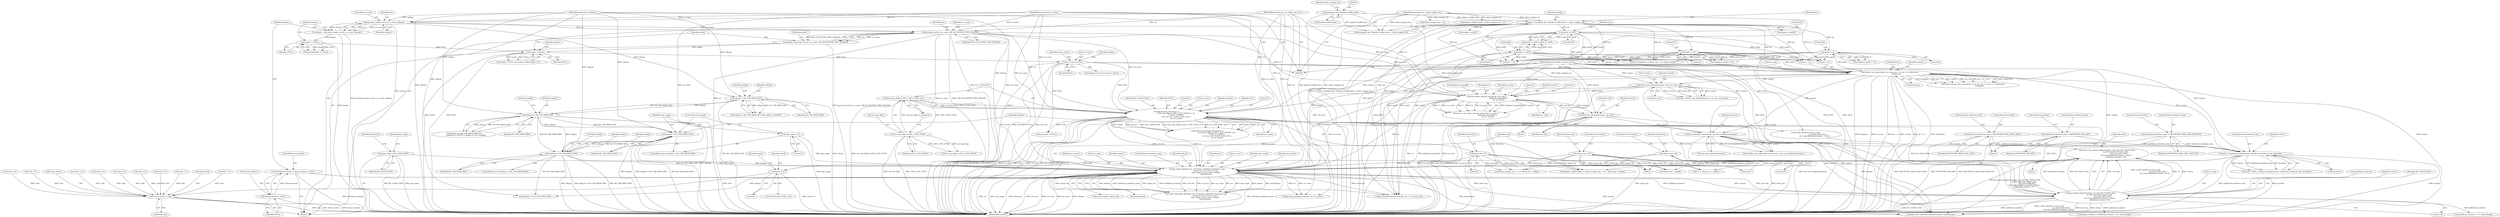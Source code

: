 digraph "0_krb5_e6ae703ae597d798e310368d52b8f38ee11c6a73_0@API" {
"1000660" [label="(Call,code = kg_encrypt_inplace(context, ctx->seq, KG_USAGE_SEAL,\n                                  (g_OID_equal(ctx->mech_used,\n                                               gss_mech_krb5_old) ?\n                                   ctx->seq->keyblock.contents : NULL),\n                                  md5cksum.contents, 16))"];
"1000662" [label="(Call,kg_encrypt_inplace(context, ctx->seq, KG_USAGE_SEAL,\n                                  (g_OID_equal(ctx->mech_used,\n                                               gss_mech_krb5_old) ?\n                                   ctx->seq->keyblock.contents : NULL),\n                                  md5cksum.contents, 16))"];
"1000628" [label="(Call,kg_make_checksum_iov_v1(context, md5cksum.checksum_type,\n                                   cksum_len, ctx->seq, ctx->enc,\n                                   sign_usage, iov, iov_count, toktype,\n                                   &md5cksum))"];
"1000605" [label="(Call,krb5_c_checksum_length(context, md5cksum.checksum_type, &sumlen))"];
"1000403" [label="(Call,kg_get_seq_num(context, ctx->seq, ptr + 14, ptr + 6, &direction,\n                          &seqnum))"];
"1000110" [label="(MethodParameterIn,krb5_context context)"];
"1000200" [label="(Call,ctx->seq == NULL)"];
"1000180" [label="(Call,trailer != NULL)"];
"1000172" [label="(Call,trailer = kg_locate_iov(iov, iov_count, GSS_IOV_BUFFER_TYPE_TRAILER))"];
"1000174" [label="(Call,kg_locate_iov(iov, iov_count, GSS_IOV_BUFFER_TYPE_TRAILER))"];
"1000164" [label="(Call,kg_locate_header_iov(iov, iov_count, toktype))"];
"1000113" [label="(MethodParameterIn,gss_iov_buffer_desc *iov)"];
"1000114" [label="(MethodParameterIn,int iov_count)"];
"1000118" [label="(MethodParameterIn,int toktype)"];
"1000169" [label="(Call,header != NULL)"];
"1000162" [label="(Call,header = kg_locate_header_iov(iov, iov_count, toktype))"];
"1000247" [label="(Call,ptr[1] << 8)"];
"1000229" [label="(Call,ptr = (unsigned char *)header->buffer.value + token_wrapper_len)"];
"1000232" [label="(Call,(unsigned char *)header->buffer.value)"];
"1000115" [label="(MethodParameterIn,size_t token_wrapper_len)"];
"1000259" [label="(Call,ptr[3] << 8)"];
"1000266" [label="(Call,ptr[4] != 0xFF)"];
"1000271" [label="(Call,ptr[5] != 0xFF)"];
"1000546" [label="(Call,kg_confounder_size(context, ctx->enc->keyblock.enctype))"];
"1000509" [label="(Call,krb5_free_keyblock(context, enc_key))"];
"1000498" [label="(Call,kg_arcfour_docrypt_iov(context, enc_key, 0,\n                                              &bigend_seqnum[0], 4,\n                                              iov, iov_count))"];
"1000454" [label="(Call,krb5_k_key_keyblock(context, ctx->enc, &enc_key))"];
"1000516" [label="(Call,kg_decrypt_iov(context, 0,\n                                      ((ctx->gss_flags & GSS_C_DCE_STYLE) != 0),\n                                      0 /*EC*/, 0 /*RRC*/,\n                                      ctx->enc, KG_USAGE_SEAL, NULL,\n                                      iov, iov_count))"];
"1000519" [label="(Call,(ctx->gss_flags & GSS_C_DCE_STYLE) != 0)"];
"1000520" [label="(Call,ctx->gss_flags & GSS_C_DCE_STYLE)"];
"1000588" [label="(Call,md5cksum.checksum_type = CKSUMTYPE_HMAC_MD5_ARCFOUR)"];
"1000595" [label="(Call,md5cksum.checksum_type = CKSUMTYPE_HMAC_SHA1_DES3)"];
"1000581" [label="(Call,md5cksum.checksum_type = CKSUMTYPE_RSA_MD5)"];
"1000390" [label="(Call,cksum_len = 20)"];
"1000385" [label="(Call,cksum_len = 16)"];
"1000373" [label="(Call,cksum_len = 8)"];
"1000141" [label="(Call,sign_usage = KG_USAGE_SIGN)"];
"1000380" [label="(Call,sign_usage = 15)"];
"1000430" [label="(Call,toktype == KG_TOK_WRAP_MSG)"];
"1000300" [label="(Call,toktype == KG_TOK_WRAP_MSG)"];
"1000285" [label="(Call,toktype != KG_TOK_WRAP_MSG)"];
"1000377" [label="(Call,toktype != KG_TOK_WRAP_MSG)"];
"1000153" [label="(Call,md5cksum.contents = cksum.contents = NULL)"];
"1000157" [label="(Call,cksum.contents = NULL)"];
"1000687" [label="(Call,code != 0)"];
"1000848" [label="(Call,*minor_status = code)"];
"1000204" [label="(Identifier,NULL)"];
"1000393" [label="(ControlStructure,break;)"];
"1000161" [label="(Identifier,NULL)"];
"1000528" [label="(Call,ctx->enc)"];
"1000546" [label="(Call,kg_confounder_size(context, ctx->enc->keyblock.enctype))"];
"1000170" [label="(Identifier,header)"];
"1000257" [label="(Call,sealalg |= ptr[3] << 8)"];
"1000581" [label="(Call,md5cksum.checksum_type = CKSUMTYPE_RSA_MD5)"];
"1000284" [label="(Call,toktype != KG_TOK_WRAP_MSG && sealalg != 0xFFFF)"];
"1000641" [label="(Identifier,iov)"];
"1000153" [label="(Call,md5cksum.contents = cksum.contents = NULL)"];
"1000180" [label="(Call,trailer != NULL)"];
"1000436" [label="(Identifier,sealalg)"];
"1000517" [label="(Identifier,context)"];
"1000533" [label="(Identifier,iov)"];
"1000592" [label="(Identifier,CKSUMTYPE_HMAC_MD5_ARCFOUR)"];
"1000514" [label="(Call,code = kg_decrypt_iov(context, 0,\n                                      ((ctx->gss_flags & GSS_C_DCE_STYLE) != 0),\n                                      0 /*EC*/, 0 /*RRC*/,\n                                      ctx->enc, KG_USAGE_SEAL, NULL,\n                                      iov, iov_count))"];
"1000519" [label="(Call,(ctx->gss_flags & GSS_C_DCE_STYLE) != 0)"];
"1000176" [label="(Identifier,iov_count)"];
"1000510" [label="(Identifier,context)"];
"1000600" [label="(ControlStructure,break;)"];
"1000146" [label="(Identifier,md5cksum)"];
"1000419" [label="(Call,code != 0)"];
"1000265" [label="(Call,ptr[4] != 0xFF || ptr[5] != 0xFF)"];
"1000637" [label="(Call,ctx->enc)"];
"1000851" [label="(Identifier,code)"];
"1000248" [label="(Call,ptr[1])"];
"1000154" [label="(Call,md5cksum.contents)"];
"1000373" [label="(Call,cksum_len = 8)"];
"1000697" [label="(Identifier,cksum)"];
"1000536" [label="(Call,code != 0)"];
"1000181" [label="(Identifier,trailer)"];
"1000387" [label="(Literal,16)"];
"1000844" [label="(Call,krb5_free_checksum_contents(context, &md5cksum))"];
"1000507" [label="(Identifier,iov)"];
"1000610" [label="(Call,&sumlen)"];
"1000119" [label="(Block,)"];
"1000740" [label="(Call,code = 0)"];
"1000640" [label="(Identifier,sign_usage)"];
"1000263" [label="(Literal,8)"];
"1000375" [label="(Literal,8)"];
"1000299" [label="(Call,toktype == KG_TOK_WRAP_MSG &&\n        !(sealalg == 0xFFFF || sealalg == ctx->sealalg))"];
"1000511" [label="(Identifier,enc_key)"];
"1000445" [label="(Block,)"];
"1000613" [label="(Call,code != 0)"];
"1000527" [label="(Literal,0)"];
"1000378" [label="(Identifier,toktype)"];
"1000385" [label="(Call,cksum_len = 16)"];
"1000266" [label="(Call,ptr[4] != 0xFF)"];
"1000603" [label="(Call,code = krb5_c_checksum_length(context, md5cksum.checksum_type, &sumlen))"];
"1000369" [label="(Block,)"];
"1000380" [label="(Call,sign_usage = 15)"];
"1000285" [label="(Call,toktype != KG_TOK_WRAP_MSG)"];
"1000524" [label="(Identifier,GSS_C_DCE_STYLE)"];
"1000429" [label="(ControlStructure,if (toktype == KG_TOK_WRAP_MSG))"];
"1000633" [label="(Identifier,cksum_len)"];
"1000521" [label="(Call,ctx->gss_flags)"];
"1000213" [label="(Call,header->buffer.length < token_wrapper_len + 22)"];
"1000388" [label="(ControlStructure,break;)"];
"1000642" [label="(Identifier,iov_count)"];
"1000381" [label="(Identifier,sign_usage)"];
"1000853" [label="(Identifier,retval)"];
"1000165" [label="(Identifier,iov)"];
"1000239" [label="(Identifier,token_wrapper_len)"];
"1000500" [label="(Identifier,enc_key)"];
"1000749" [label="(Call,code != 0)"];
"1000686" [label="(ControlStructure,if (code != 0))"];
"1000498" [label="(Call,kg_arcfour_docrypt_iov(context, enc_key, 0,\n                                              &bigend_seqnum[0], 4,\n                                              iov, iov_count))"];
"1000141" [label="(Call,sign_usage = KG_USAGE_SIGN)"];
"1000270" [label="(Literal,0xFF)"];
"1000537" [label="(Identifier,code)"];
"1000251" [label="(Literal,8)"];
"1000414" [label="(Call,&direction)"];
"1000216" [label="(Identifier,header)"];
"1000219" [label="(Call,token_wrapper_len + 22)"];
"1000431" [label="(Identifier,toktype)"];
"1000562" [label="(Call,token_wrapper_len + 14 + cksum_len + conflen)"];
"1000626" [label="(Call,code = kg_make_checksum_iov_v1(context, md5cksum.checksum_type,\n                                   cksum_len, ctx->seq, ctx->enc,\n                                   sign_usage, iov, iov_count, toktype,\n                                   &md5cksum))"];
"1000430" [label="(Call,toktype == KG_TOK_WRAP_MSG)"];
"1000376" [label="(ControlStructure,if (toktype != KG_TOK_WRAP_MSG))"];
"1000177" [label="(Identifier,GSS_IOV_BUFFER_TYPE_TRAILER)"];
"1000289" [label="(Identifier,sealalg)"];
"1000306" [label="(Identifier,sealalg)"];
"1000267" [label="(Call,ptr[4])"];
"1000456" [label="(Call,ctx->enc)"];
"1000762" [label="(Call,toktype == KG_TOK_WRAP_MSG)"];
"1000404" [label="(Identifier,context)"];
"1000647" [label="(Call,code != 0)"];
"1000606" [label="(Identifier,context)"];
"1000382" [label="(Literal,15)"];
"1000544" [label="(Call,conflen = kg_confounder_size(context, ctx->enc->keyblock.enctype))"];
"1000167" [label="(Identifier,toktype)"];
"1000688" [label="(Identifier,code)"];
"1000593" [label="(ControlStructure,break;)"];
"1000199" [label="(ControlStructure,if (ctx->seq == NULL))"];
"1000830" [label="(Call,code = 0)"];
"1000459" [label="(Call,&enc_key)"];
"1000667" [label="(Identifier,KG_USAGE_SEAL)"];
"1000548" [label="(Call,ctx->enc->keyblock.enctype)"];
"1000408" [label="(Call,ptr + 14)"];
"1000501" [label="(Literal,0)"];
"1000403" [label="(Call,kg_get_seq_num(context, ctx->seq, ptr + 14, ptr + 6, &direction,\n                          &seqnum))"];
"1000531" [label="(Identifier,KG_USAGE_SEAL)"];
"1000700" [label="(Call,cksum.contents = md5cksum.contents + 16 - cksum.length)"];
"1000416" [label="(Call,&seqnum)"];
"1000582" [label="(Call,md5cksum.checksum_type)"];
"1000662" [label="(Call,kg_encrypt_inplace(context, ctx->seq, KG_USAGE_SEAL,\n                                  (g_OID_equal(ctx->mech_used,\n                                               gss_mech_krb5_old) ?\n                                   ctx->seq->keyblock.contents : NULL),\n                                  md5cksum.contents, 16))"];
"1000499" [label="(Identifier,context)"];
"1000520" [label="(Call,ctx->gss_flags & GSS_C_DCE_STYLE)"];
"1000208" [label="(Identifier,minor_status)"];
"1000171" [label="(Identifier,NULL)"];
"1000230" [label="(Identifier,ptr)"];
"1000605" [label="(Call,krb5_c_checksum_length(context, md5cksum.checksum_type, &sumlen))"];
"1000585" [label="(Identifier,CKSUMTYPE_RSA_MD5)"];
"1000247" [label="(Call,ptr[1] << 8)"];
"1000175" [label="(Identifier,iov)"];
"1000166" [label="(Identifier,iov_count)"];
"1000634" [label="(Call,ctx->seq)"];
"1000392" [label="(Literal,20)"];
"1000664" [label="(Call,ctx->seq)"];
"1000174" [label="(Call,kg_locate_iov(iov, iov_count, GSS_IOV_BUFFER_TYPE_TRAILER))"];
"1000628" [label="(Call,kg_make_checksum_iov_v1(context, md5cksum.checksum_type,\n                                   cksum_len, ctx->seq, ctx->enc,\n                                   sign_usage, iov, iov_count, toktype,\n                                   &md5cksum))"];
"1000689" [label="(Literal,0)"];
"1000302" [label="(Identifier,KG_TOK_WRAP_MSG)"];
"1000496" [label="(Call,code = kg_arcfour_docrypt_iov(context, enc_key, 0,\n                                              &bigend_seqnum[0], 4,\n                                              iov, iov_count))"];
"1000685" [label="(Literal,16)"];
"1000234" [label="(Call,header->buffer.value)"];
"1000599" [label="(Identifier,CKSUMTYPE_HMAC_SHA1_DES3)"];
"1000182" [label="(Identifier,NULL)"];
"1000534" [label="(Identifier,iov_count)"];
"1000753" [label="(Call,code = 0)"];
"1000595" [label="(Call,md5cksum.checksum_type = CKSUMTYPE_HMAC_SHA1_DES3)"];
"1000786" [label="(Call,conf_state != NULL)"];
"1000766" [label="(Call,ctx->gss_flags & GSS_C_DCE_STYLE)"];
"1000532" [label="(Identifier,NULL)"];
"1000179" [label="(Call,trailer != NULL && trailer->buffer.length != 0)"];
"1000854" [label="(MethodReturn,RET)"];
"1000629" [label="(Identifier,context)"];
"1000715" [label="(Call,k5_bcmp(cksum.contents, ptr + 14, cksum.length))"];
"1000695" [label="(Call,cksum.length = cksum_len)"];
"1000241" [label="(Identifier,signalg)"];
"1000454" [label="(Call,krb5_k_key_keyblock(context, ctx->enc, &enc_key))"];
"1000383" [label="(ControlStructure,break;)"];
"1000240" [label="(Call,signalg  = ptr[0])"];
"1000401" [label="(Call,code = kg_get_seq_num(context, ctx->seq, ptr + 14, ptr + 6, &direction,\n                          &seqnum))"];
"1000405" [label="(Call,ctx->seq)"];
"1000110" [label="(MethodParameterIn,krb5_context context)"];
"1000260" [label="(Call,ptr[3])"];
"1000588" [label="(Call,md5cksum.checksum_type = CKSUMTYPE_HMAC_MD5_ARCFOUR)"];
"1000162" [label="(Call,header = kg_locate_header_iov(iov, iov_count, toktype))"];
"1000607" [label="(Call,md5cksum.checksum_type)"];
"1000113" [label="(MethodParameterIn,gss_iov_buffer_desc *iov)"];
"1000231" [label="(Call,(unsigned char *)header->buffer.value + token_wrapper_len)"];
"1000596" [label="(Call,md5cksum.checksum_type)"];
"1000142" [label="(Identifier,sign_usage)"];
"1000169" [label="(Call,header != NULL)"];
"1000630" [label="(Call,md5cksum.checksum_type)"];
"1000508" [label="(Identifier,iov_count)"];
"1000455" [label="(Identifier,context)"];
"1000374" [label="(Identifier,cksum_len)"];
"1000301" [label="(Identifier,toktype)"];
"1000849" [label="(Call,*minor_status)"];
"1000682" [label="(Call,md5cksum.contents)"];
"1000115" [label="(MethodParameterIn,size_t token_wrapper_len)"];
"1000143" [label="(Identifier,KG_USAGE_SIGN)"];
"1000391" [label="(Identifier,cksum_len)"];
"1000663" [label="(Identifier,context)"];
"1000526" [label="(Literal,0)"];
"1000566" [label="(Call,cksum_len + conflen)"];
"1000186" [label="(Identifier,trailer)"];
"1000692" [label="(Identifier,retval)"];
"1000547" [label="(Identifier,context)"];
"1000232" [label="(Call,(unsigned char *)header->buffer.value)"];
"1000660" [label="(Call,code = kg_encrypt_inplace(context, ctx->seq, KG_USAGE_SEAL,\n                                  (g_OID_equal(ctx->mech_used,\n                                               gss_mech_krb5_old) ?\n                                   ctx->seq->keyblock.contents : NULL),\n                                  md5cksum.contents, 16))"];
"1000576" [label="(Block,)"];
"1000730" [label="(Call,k5_bcmp(md5cksum.contents, ptr + 14, cksum_len))"];
"1000164" [label="(Call,kg_locate_header_iov(iov, iov_count, toktype))"];
"1000556" [label="(Call,header->buffer.length != token_wrapper_len + 14 + cksum_len + conflen)"];
"1000275" [label="(Literal,0xFF)"];
"1000229" [label="(Call,ptr = (unsigned char *)header->buffer.value + token_wrapper_len)"];
"1000506" [label="(Literal,4)"];
"1000273" [label="(Identifier,ptr)"];
"1000286" [label="(Identifier,toktype)"];
"1000201" [label="(Call,ctx->seq)"];
"1000163" [label="(Identifier,header)"];
"1000559" [label="(Identifier,header)"];
"1000657" [label="(Block,)"];
"1000586" [label="(ControlStructure,break;)"];
"1000173" [label="(Identifier,trailer)"];
"1000245" [label="(Call,signalg |= ptr[1] << 8)"];
"1000157" [label="(Call,cksum.contents = NULL)"];
"1000734" [label="(Call,ptr + 14)"];
"1000516" [label="(Call,kg_decrypt_iov(context, 0,\n                                      ((ctx->gss_flags & GSS_C_DCE_STYLE) != 0),\n                                      0 /*EC*/, 0 /*RRC*/,\n                                      ctx->enc, KG_USAGE_SEAL, NULL,\n                                      iov, iov_count))"];
"1000272" [label="(Call,ptr[5])"];
"1000271" [label="(Call,ptr[5] != 0xFF)"];
"1000300" [label="(Call,toktype == KG_TOK_WRAP_MSG)"];
"1000644" [label="(Call,&md5cksum)"];
"1000114" [label="(MethodParameterIn,int iov_count)"];
"1000462" [label="(Call,code != 0)"];
"1000390" [label="(Call,cksum_len = 20)"];
"1000287" [label="(Identifier,KG_TOK_WRAP_MSG)"];
"1000158" [label="(Call,cksum.contents)"];
"1000200" [label="(Call,ctx->seq == NULL)"];
"1000719" [label="(Call,ptr + 14)"];
"1000643" [label="(Identifier,toktype)"];
"1000661" [label="(Identifier,code)"];
"1000525" [label="(Literal,0)"];
"1000775" [label="(Call,kg_fixup_padding_iov(&code, iov, iov_count))"];
"1000377" [label="(Call,toktype != KG_TOK_WRAP_MSG)"];
"1000704" [label="(Call,md5cksum.contents + 16 - cksum.length)"];
"1000502" [label="(Call,&bigend_seqnum[0])"];
"1000259" [label="(Call,ptr[3] << 8)"];
"1000411" [label="(Call,ptr + 6)"];
"1000252" [label="(Call,sealalg  = ptr[2])"];
"1000452" [label="(Call,code = krb5_k_key_keyblock(context, ctx->enc, &enc_key))"];
"1000386" [label="(Identifier,cksum_len)"];
"1000668" [label="(Call,g_OID_equal(ctx->mech_used,\n                                               gss_mech_krb5_old) ?\n                                   ctx->seq->keyblock.contents : NULL)"];
"1000518" [label="(Literal,0)"];
"1000509" [label="(Call,krb5_free_keyblock(context, enc_key))"];
"1000848" [label="(Call,*minor_status = code)"];
"1000564" [label="(Call,14 + cksum_len + conflen)"];
"1000432" [label="(Identifier,KG_TOK_WRAP_MSG)"];
"1000379" [label="(Identifier,KG_TOK_WRAP_MSG)"];
"1000687" [label="(Call,code != 0)"];
"1000168" [label="(Call,assert(header != NULL))"];
"1000589" [label="(Call,md5cksum.checksum_type)"];
"1000172" [label="(Call,trailer = kg_locate_iov(iov, iov_count, GSS_IOV_BUFFER_TYPE_TRAILER))"];
"1000118" [label="(MethodParameterIn,int toktype)"];
"1000660" -> "1000657"  [label="AST: "];
"1000660" -> "1000662"  [label="CFG: "];
"1000661" -> "1000660"  [label="AST: "];
"1000662" -> "1000660"  [label="AST: "];
"1000688" -> "1000660"  [label="CFG: "];
"1000660" -> "1000854"  [label="DDG: kg_encrypt_inplace(context, ctx->seq, KG_USAGE_SEAL,\n                                  (g_OID_equal(ctx->mech_used,\n                                               gss_mech_krb5_old) ?\n                                   ctx->seq->keyblock.contents : NULL),\n                                  md5cksum.contents, 16)"];
"1000662" -> "1000660"  [label="DDG: ctx->seq"];
"1000662" -> "1000660"  [label="DDG: g_OID_equal(ctx->mech_used,\n                                               gss_mech_krb5_old) ?\n                                   ctx->seq->keyblock.contents : NULL"];
"1000662" -> "1000660"  [label="DDG: 16"];
"1000662" -> "1000660"  [label="DDG: context"];
"1000662" -> "1000660"  [label="DDG: md5cksum.contents"];
"1000662" -> "1000660"  [label="DDG: KG_USAGE_SEAL"];
"1000660" -> "1000687"  [label="DDG: code"];
"1000662" -> "1000685"  [label="CFG: "];
"1000663" -> "1000662"  [label="AST: "];
"1000664" -> "1000662"  [label="AST: "];
"1000667" -> "1000662"  [label="AST: "];
"1000668" -> "1000662"  [label="AST: "];
"1000682" -> "1000662"  [label="AST: "];
"1000685" -> "1000662"  [label="AST: "];
"1000662" -> "1000854"  [label="DDG: md5cksum.contents"];
"1000662" -> "1000854"  [label="DDG: g_OID_equal(ctx->mech_used,\n                                               gss_mech_krb5_old) ?\n                                   ctx->seq->keyblock.contents : NULL"];
"1000662" -> "1000854"  [label="DDG: ctx->seq"];
"1000662" -> "1000854"  [label="DDG: KG_USAGE_SEAL"];
"1000628" -> "1000662"  [label="DDG: context"];
"1000628" -> "1000662"  [label="DDG: ctx->seq"];
"1000110" -> "1000662"  [label="DDG: context"];
"1000516" -> "1000662"  [label="DDG: KG_USAGE_SEAL"];
"1000516" -> "1000662"  [label="DDG: NULL"];
"1000200" -> "1000662"  [label="DDG: NULL"];
"1000153" -> "1000662"  [label="DDG: md5cksum.contents"];
"1000662" -> "1000700"  [label="DDG: md5cksum.contents"];
"1000662" -> "1000704"  [label="DDG: md5cksum.contents"];
"1000662" -> "1000844"  [label="DDG: context"];
"1000628" -> "1000626"  [label="AST: "];
"1000628" -> "1000644"  [label="CFG: "];
"1000629" -> "1000628"  [label="AST: "];
"1000630" -> "1000628"  [label="AST: "];
"1000633" -> "1000628"  [label="AST: "];
"1000634" -> "1000628"  [label="AST: "];
"1000637" -> "1000628"  [label="AST: "];
"1000640" -> "1000628"  [label="AST: "];
"1000641" -> "1000628"  [label="AST: "];
"1000642" -> "1000628"  [label="AST: "];
"1000643" -> "1000628"  [label="AST: "];
"1000644" -> "1000628"  [label="AST: "];
"1000626" -> "1000628"  [label="CFG: "];
"1000628" -> "1000854"  [label="DDG: toktype"];
"1000628" -> "1000854"  [label="DDG: md5cksum.checksum_type"];
"1000628" -> "1000854"  [label="DDG: iov"];
"1000628" -> "1000854"  [label="DDG: sign_usage"];
"1000628" -> "1000854"  [label="DDG: cksum_len"];
"1000628" -> "1000854"  [label="DDG: ctx->enc"];
"1000628" -> "1000854"  [label="DDG: ctx->seq"];
"1000628" -> "1000854"  [label="DDG: iov_count"];
"1000628" -> "1000626"  [label="DDG: toktype"];
"1000628" -> "1000626"  [label="DDG: md5cksum.checksum_type"];
"1000628" -> "1000626"  [label="DDG: cksum_len"];
"1000628" -> "1000626"  [label="DDG: ctx->enc"];
"1000628" -> "1000626"  [label="DDG: ctx->seq"];
"1000628" -> "1000626"  [label="DDG: iov_count"];
"1000628" -> "1000626"  [label="DDG: iov"];
"1000628" -> "1000626"  [label="DDG: sign_usage"];
"1000628" -> "1000626"  [label="DDG: context"];
"1000628" -> "1000626"  [label="DDG: &md5cksum"];
"1000605" -> "1000628"  [label="DDG: context"];
"1000605" -> "1000628"  [label="DDG: md5cksum.checksum_type"];
"1000110" -> "1000628"  [label="DDG: context"];
"1000390" -> "1000628"  [label="DDG: cksum_len"];
"1000385" -> "1000628"  [label="DDG: cksum_len"];
"1000373" -> "1000628"  [label="DDG: cksum_len"];
"1000403" -> "1000628"  [label="DDG: ctx->seq"];
"1000516" -> "1000628"  [label="DDG: ctx->enc"];
"1000516" -> "1000628"  [label="DDG: iov"];
"1000516" -> "1000628"  [label="DDG: iov_count"];
"1000454" -> "1000628"  [label="DDG: ctx->enc"];
"1000141" -> "1000628"  [label="DDG: sign_usage"];
"1000380" -> "1000628"  [label="DDG: sign_usage"];
"1000498" -> "1000628"  [label="DDG: iov"];
"1000498" -> "1000628"  [label="DDG: iov_count"];
"1000174" -> "1000628"  [label="DDG: iov"];
"1000174" -> "1000628"  [label="DDG: iov_count"];
"1000113" -> "1000628"  [label="DDG: iov"];
"1000114" -> "1000628"  [label="DDG: iov_count"];
"1000430" -> "1000628"  [label="DDG: toktype"];
"1000118" -> "1000628"  [label="DDG: toktype"];
"1000628" -> "1000695"  [label="DDG: cksum_len"];
"1000628" -> "1000730"  [label="DDG: cksum_len"];
"1000628" -> "1000762"  [label="DDG: toktype"];
"1000628" -> "1000775"  [label="DDG: iov"];
"1000628" -> "1000775"  [label="DDG: iov_count"];
"1000628" -> "1000844"  [label="DDG: context"];
"1000628" -> "1000844"  [label="DDG: &md5cksum"];
"1000605" -> "1000603"  [label="AST: "];
"1000605" -> "1000610"  [label="CFG: "];
"1000606" -> "1000605"  [label="AST: "];
"1000607" -> "1000605"  [label="AST: "];
"1000610" -> "1000605"  [label="AST: "];
"1000603" -> "1000605"  [label="CFG: "];
"1000605" -> "1000854"  [label="DDG: md5cksum.checksum_type"];
"1000605" -> "1000854"  [label="DDG: &sumlen"];
"1000605" -> "1000603"  [label="DDG: context"];
"1000605" -> "1000603"  [label="DDG: md5cksum.checksum_type"];
"1000605" -> "1000603"  [label="DDG: &sumlen"];
"1000403" -> "1000605"  [label="DDG: context"];
"1000546" -> "1000605"  [label="DDG: context"];
"1000110" -> "1000605"  [label="DDG: context"];
"1000588" -> "1000605"  [label="DDG: md5cksum.checksum_type"];
"1000595" -> "1000605"  [label="DDG: md5cksum.checksum_type"];
"1000581" -> "1000605"  [label="DDG: md5cksum.checksum_type"];
"1000605" -> "1000844"  [label="DDG: context"];
"1000403" -> "1000401"  [label="AST: "];
"1000403" -> "1000416"  [label="CFG: "];
"1000404" -> "1000403"  [label="AST: "];
"1000405" -> "1000403"  [label="AST: "];
"1000408" -> "1000403"  [label="AST: "];
"1000411" -> "1000403"  [label="AST: "];
"1000414" -> "1000403"  [label="AST: "];
"1000416" -> "1000403"  [label="AST: "];
"1000401" -> "1000403"  [label="CFG: "];
"1000403" -> "1000854"  [label="DDG: ctx->seq"];
"1000403" -> "1000854"  [label="DDG: ptr + 6"];
"1000403" -> "1000854"  [label="DDG: context"];
"1000403" -> "1000854"  [label="DDG: ptr + 14"];
"1000403" -> "1000854"  [label="DDG: &direction"];
"1000403" -> "1000854"  [label="DDG: &seqnum"];
"1000403" -> "1000401"  [label="DDG: &direction"];
"1000403" -> "1000401"  [label="DDG: &seqnum"];
"1000403" -> "1000401"  [label="DDG: ptr + 14"];
"1000403" -> "1000401"  [label="DDG: context"];
"1000403" -> "1000401"  [label="DDG: ctx->seq"];
"1000403" -> "1000401"  [label="DDG: ptr + 6"];
"1000110" -> "1000403"  [label="DDG: context"];
"1000200" -> "1000403"  [label="DDG: ctx->seq"];
"1000247" -> "1000403"  [label="DDG: ptr[1]"];
"1000259" -> "1000403"  [label="DDG: ptr[3]"];
"1000266" -> "1000403"  [label="DDG: ptr[4]"];
"1000271" -> "1000403"  [label="DDG: ptr[5]"];
"1000229" -> "1000403"  [label="DDG: ptr"];
"1000403" -> "1000454"  [label="DDG: context"];
"1000403" -> "1000516"  [label="DDG: context"];
"1000403" -> "1000546"  [label="DDG: context"];
"1000403" -> "1000844"  [label="DDG: context"];
"1000110" -> "1000109"  [label="AST: "];
"1000110" -> "1000854"  [label="DDG: context"];
"1000110" -> "1000454"  [label="DDG: context"];
"1000110" -> "1000498"  [label="DDG: context"];
"1000110" -> "1000509"  [label="DDG: context"];
"1000110" -> "1000516"  [label="DDG: context"];
"1000110" -> "1000546"  [label="DDG: context"];
"1000110" -> "1000844"  [label="DDG: context"];
"1000200" -> "1000199"  [label="AST: "];
"1000200" -> "1000204"  [label="CFG: "];
"1000201" -> "1000200"  [label="AST: "];
"1000204" -> "1000200"  [label="AST: "];
"1000208" -> "1000200"  [label="CFG: "];
"1000216" -> "1000200"  [label="CFG: "];
"1000200" -> "1000854"  [label="DDG: ctx->seq"];
"1000200" -> "1000854"  [label="DDG: ctx->seq == NULL"];
"1000200" -> "1000854"  [label="DDG: NULL"];
"1000180" -> "1000200"  [label="DDG: NULL"];
"1000200" -> "1000516"  [label="DDG: NULL"];
"1000200" -> "1000668"  [label="DDG: NULL"];
"1000200" -> "1000786"  [label="DDG: NULL"];
"1000180" -> "1000179"  [label="AST: "];
"1000180" -> "1000182"  [label="CFG: "];
"1000181" -> "1000180"  [label="AST: "];
"1000182" -> "1000180"  [label="AST: "];
"1000186" -> "1000180"  [label="CFG: "];
"1000179" -> "1000180"  [label="CFG: "];
"1000180" -> "1000854"  [label="DDG: NULL"];
"1000180" -> "1000854"  [label="DDG: trailer"];
"1000180" -> "1000179"  [label="DDG: trailer"];
"1000180" -> "1000179"  [label="DDG: NULL"];
"1000172" -> "1000180"  [label="DDG: trailer"];
"1000169" -> "1000180"  [label="DDG: NULL"];
"1000172" -> "1000119"  [label="AST: "];
"1000172" -> "1000174"  [label="CFG: "];
"1000173" -> "1000172"  [label="AST: "];
"1000174" -> "1000172"  [label="AST: "];
"1000181" -> "1000172"  [label="CFG: "];
"1000172" -> "1000854"  [label="DDG: kg_locate_iov(iov, iov_count, GSS_IOV_BUFFER_TYPE_TRAILER)"];
"1000174" -> "1000172"  [label="DDG: iov"];
"1000174" -> "1000172"  [label="DDG: iov_count"];
"1000174" -> "1000172"  [label="DDG: GSS_IOV_BUFFER_TYPE_TRAILER"];
"1000174" -> "1000177"  [label="CFG: "];
"1000175" -> "1000174"  [label="AST: "];
"1000176" -> "1000174"  [label="AST: "];
"1000177" -> "1000174"  [label="AST: "];
"1000174" -> "1000854"  [label="DDG: iov_count"];
"1000174" -> "1000854"  [label="DDG: GSS_IOV_BUFFER_TYPE_TRAILER"];
"1000174" -> "1000854"  [label="DDG: iov"];
"1000164" -> "1000174"  [label="DDG: iov"];
"1000164" -> "1000174"  [label="DDG: iov_count"];
"1000113" -> "1000174"  [label="DDG: iov"];
"1000114" -> "1000174"  [label="DDG: iov_count"];
"1000174" -> "1000498"  [label="DDG: iov"];
"1000174" -> "1000498"  [label="DDG: iov_count"];
"1000174" -> "1000516"  [label="DDG: iov"];
"1000174" -> "1000516"  [label="DDG: iov_count"];
"1000164" -> "1000162"  [label="AST: "];
"1000164" -> "1000167"  [label="CFG: "];
"1000165" -> "1000164"  [label="AST: "];
"1000166" -> "1000164"  [label="AST: "];
"1000167" -> "1000164"  [label="AST: "];
"1000162" -> "1000164"  [label="CFG: "];
"1000164" -> "1000854"  [label="DDG: toktype"];
"1000164" -> "1000162"  [label="DDG: iov"];
"1000164" -> "1000162"  [label="DDG: iov_count"];
"1000164" -> "1000162"  [label="DDG: toktype"];
"1000113" -> "1000164"  [label="DDG: iov"];
"1000114" -> "1000164"  [label="DDG: iov_count"];
"1000118" -> "1000164"  [label="DDG: toktype"];
"1000164" -> "1000285"  [label="DDG: toktype"];
"1000113" -> "1000109"  [label="AST: "];
"1000113" -> "1000854"  [label="DDG: iov"];
"1000113" -> "1000498"  [label="DDG: iov"];
"1000113" -> "1000516"  [label="DDG: iov"];
"1000113" -> "1000775"  [label="DDG: iov"];
"1000114" -> "1000109"  [label="AST: "];
"1000114" -> "1000854"  [label="DDG: iov_count"];
"1000114" -> "1000498"  [label="DDG: iov_count"];
"1000114" -> "1000516"  [label="DDG: iov_count"];
"1000114" -> "1000775"  [label="DDG: iov_count"];
"1000118" -> "1000109"  [label="AST: "];
"1000118" -> "1000854"  [label="DDG: toktype"];
"1000118" -> "1000285"  [label="DDG: toktype"];
"1000118" -> "1000300"  [label="DDG: toktype"];
"1000118" -> "1000377"  [label="DDG: toktype"];
"1000118" -> "1000430"  [label="DDG: toktype"];
"1000118" -> "1000762"  [label="DDG: toktype"];
"1000169" -> "1000168"  [label="AST: "];
"1000169" -> "1000171"  [label="CFG: "];
"1000170" -> "1000169"  [label="AST: "];
"1000171" -> "1000169"  [label="AST: "];
"1000168" -> "1000169"  [label="CFG: "];
"1000169" -> "1000854"  [label="DDG: header"];
"1000169" -> "1000168"  [label="DDG: header"];
"1000169" -> "1000168"  [label="DDG: NULL"];
"1000162" -> "1000169"  [label="DDG: header"];
"1000162" -> "1000119"  [label="AST: "];
"1000163" -> "1000162"  [label="AST: "];
"1000170" -> "1000162"  [label="CFG: "];
"1000162" -> "1000854"  [label="DDG: kg_locate_header_iov(iov, iov_count, toktype)"];
"1000247" -> "1000245"  [label="AST: "];
"1000247" -> "1000251"  [label="CFG: "];
"1000248" -> "1000247"  [label="AST: "];
"1000251" -> "1000247"  [label="AST: "];
"1000245" -> "1000247"  [label="CFG: "];
"1000247" -> "1000854"  [label="DDG: ptr[1]"];
"1000247" -> "1000245"  [label="DDG: ptr[1]"];
"1000247" -> "1000245"  [label="DDG: 8"];
"1000229" -> "1000247"  [label="DDG: ptr"];
"1000247" -> "1000408"  [label="DDG: ptr[1]"];
"1000247" -> "1000411"  [label="DDG: ptr[1]"];
"1000247" -> "1000715"  [label="DDG: ptr[1]"];
"1000247" -> "1000719"  [label="DDG: ptr[1]"];
"1000247" -> "1000730"  [label="DDG: ptr[1]"];
"1000247" -> "1000734"  [label="DDG: ptr[1]"];
"1000229" -> "1000119"  [label="AST: "];
"1000229" -> "1000231"  [label="CFG: "];
"1000230" -> "1000229"  [label="AST: "];
"1000231" -> "1000229"  [label="AST: "];
"1000241" -> "1000229"  [label="CFG: "];
"1000229" -> "1000854"  [label="DDG: (unsigned char *)header->buffer.value + token_wrapper_len"];
"1000229" -> "1000854"  [label="DDG: ptr"];
"1000232" -> "1000229"  [label="DDG: header->buffer.value"];
"1000115" -> "1000229"  [label="DDG: token_wrapper_len"];
"1000229" -> "1000240"  [label="DDG: ptr"];
"1000229" -> "1000252"  [label="DDG: ptr"];
"1000229" -> "1000259"  [label="DDG: ptr"];
"1000229" -> "1000266"  [label="DDG: ptr"];
"1000229" -> "1000271"  [label="DDG: ptr"];
"1000229" -> "1000408"  [label="DDG: ptr"];
"1000229" -> "1000411"  [label="DDG: ptr"];
"1000229" -> "1000715"  [label="DDG: ptr"];
"1000229" -> "1000719"  [label="DDG: ptr"];
"1000229" -> "1000730"  [label="DDG: ptr"];
"1000229" -> "1000734"  [label="DDG: ptr"];
"1000232" -> "1000231"  [label="AST: "];
"1000232" -> "1000234"  [label="CFG: "];
"1000233" -> "1000232"  [label="AST: "];
"1000234" -> "1000232"  [label="AST: "];
"1000239" -> "1000232"  [label="CFG: "];
"1000232" -> "1000854"  [label="DDG: header->buffer.value"];
"1000232" -> "1000231"  [label="DDG: header->buffer.value"];
"1000115" -> "1000109"  [label="AST: "];
"1000115" -> "1000854"  [label="DDG: token_wrapper_len"];
"1000115" -> "1000213"  [label="DDG: token_wrapper_len"];
"1000115" -> "1000219"  [label="DDG: token_wrapper_len"];
"1000115" -> "1000231"  [label="DDG: token_wrapper_len"];
"1000115" -> "1000556"  [label="DDG: token_wrapper_len"];
"1000115" -> "1000562"  [label="DDG: token_wrapper_len"];
"1000259" -> "1000257"  [label="AST: "];
"1000259" -> "1000263"  [label="CFG: "];
"1000260" -> "1000259"  [label="AST: "];
"1000263" -> "1000259"  [label="AST: "];
"1000257" -> "1000259"  [label="CFG: "];
"1000259" -> "1000854"  [label="DDG: ptr[3]"];
"1000259" -> "1000257"  [label="DDG: ptr[3]"];
"1000259" -> "1000257"  [label="DDG: 8"];
"1000259" -> "1000408"  [label="DDG: ptr[3]"];
"1000259" -> "1000411"  [label="DDG: ptr[3]"];
"1000259" -> "1000715"  [label="DDG: ptr[3]"];
"1000259" -> "1000719"  [label="DDG: ptr[3]"];
"1000259" -> "1000730"  [label="DDG: ptr[3]"];
"1000259" -> "1000734"  [label="DDG: ptr[3]"];
"1000266" -> "1000265"  [label="AST: "];
"1000266" -> "1000270"  [label="CFG: "];
"1000267" -> "1000266"  [label="AST: "];
"1000270" -> "1000266"  [label="AST: "];
"1000273" -> "1000266"  [label="CFG: "];
"1000265" -> "1000266"  [label="CFG: "];
"1000266" -> "1000854"  [label="DDG: ptr[4]"];
"1000266" -> "1000265"  [label="DDG: ptr[4]"];
"1000266" -> "1000265"  [label="DDG: 0xFF"];
"1000266" -> "1000408"  [label="DDG: ptr[4]"];
"1000266" -> "1000411"  [label="DDG: ptr[4]"];
"1000266" -> "1000715"  [label="DDG: ptr[4]"];
"1000266" -> "1000719"  [label="DDG: ptr[4]"];
"1000266" -> "1000730"  [label="DDG: ptr[4]"];
"1000266" -> "1000734"  [label="DDG: ptr[4]"];
"1000271" -> "1000265"  [label="AST: "];
"1000271" -> "1000275"  [label="CFG: "];
"1000272" -> "1000271"  [label="AST: "];
"1000275" -> "1000271"  [label="AST: "];
"1000265" -> "1000271"  [label="CFG: "];
"1000271" -> "1000854"  [label="DDG: ptr[5]"];
"1000271" -> "1000265"  [label="DDG: ptr[5]"];
"1000271" -> "1000265"  [label="DDG: 0xFF"];
"1000271" -> "1000408"  [label="DDG: ptr[5]"];
"1000271" -> "1000411"  [label="DDG: ptr[5]"];
"1000271" -> "1000715"  [label="DDG: ptr[5]"];
"1000271" -> "1000719"  [label="DDG: ptr[5]"];
"1000271" -> "1000730"  [label="DDG: ptr[5]"];
"1000271" -> "1000734"  [label="DDG: ptr[5]"];
"1000546" -> "1000544"  [label="AST: "];
"1000546" -> "1000548"  [label="CFG: "];
"1000547" -> "1000546"  [label="AST: "];
"1000548" -> "1000546"  [label="AST: "];
"1000544" -> "1000546"  [label="CFG: "];
"1000546" -> "1000854"  [label="DDG: ctx->enc->keyblock.enctype"];
"1000546" -> "1000544"  [label="DDG: context"];
"1000546" -> "1000544"  [label="DDG: ctx->enc->keyblock.enctype"];
"1000509" -> "1000546"  [label="DDG: context"];
"1000516" -> "1000546"  [label="DDG: context"];
"1000546" -> "1000844"  [label="DDG: context"];
"1000509" -> "1000445"  [label="AST: "];
"1000509" -> "1000511"  [label="CFG: "];
"1000510" -> "1000509"  [label="AST: "];
"1000511" -> "1000509"  [label="AST: "];
"1000537" -> "1000509"  [label="CFG: "];
"1000509" -> "1000854"  [label="DDG: krb5_free_keyblock(context, enc_key)"];
"1000509" -> "1000854"  [label="DDG: enc_key"];
"1000498" -> "1000509"  [label="DDG: context"];
"1000498" -> "1000509"  [label="DDG: enc_key"];
"1000509" -> "1000844"  [label="DDG: context"];
"1000498" -> "1000496"  [label="AST: "];
"1000498" -> "1000508"  [label="CFG: "];
"1000499" -> "1000498"  [label="AST: "];
"1000500" -> "1000498"  [label="AST: "];
"1000501" -> "1000498"  [label="AST: "];
"1000502" -> "1000498"  [label="AST: "];
"1000506" -> "1000498"  [label="AST: "];
"1000507" -> "1000498"  [label="AST: "];
"1000508" -> "1000498"  [label="AST: "];
"1000496" -> "1000498"  [label="CFG: "];
"1000498" -> "1000854"  [label="DDG: iov"];
"1000498" -> "1000854"  [label="DDG: &bigend_seqnum[0]"];
"1000498" -> "1000854"  [label="DDG: iov_count"];
"1000498" -> "1000496"  [label="DDG: &bigend_seqnum[0]"];
"1000498" -> "1000496"  [label="DDG: context"];
"1000498" -> "1000496"  [label="DDG: 4"];
"1000498" -> "1000496"  [label="DDG: iov_count"];
"1000498" -> "1000496"  [label="DDG: 0"];
"1000498" -> "1000496"  [label="DDG: iov"];
"1000498" -> "1000496"  [label="DDG: enc_key"];
"1000454" -> "1000498"  [label="DDG: context"];
"1000454" -> "1000452"  [label="AST: "];
"1000454" -> "1000459"  [label="CFG: "];
"1000455" -> "1000454"  [label="AST: "];
"1000456" -> "1000454"  [label="AST: "];
"1000459" -> "1000454"  [label="AST: "];
"1000452" -> "1000454"  [label="CFG: "];
"1000454" -> "1000854"  [label="DDG: &enc_key"];
"1000454" -> "1000854"  [label="DDG: ctx->enc"];
"1000454" -> "1000452"  [label="DDG: context"];
"1000454" -> "1000452"  [label="DDG: ctx->enc"];
"1000454" -> "1000452"  [label="DDG: &enc_key"];
"1000454" -> "1000844"  [label="DDG: context"];
"1000516" -> "1000514"  [label="AST: "];
"1000516" -> "1000534"  [label="CFG: "];
"1000517" -> "1000516"  [label="AST: "];
"1000518" -> "1000516"  [label="AST: "];
"1000519" -> "1000516"  [label="AST: "];
"1000526" -> "1000516"  [label="AST: "];
"1000527" -> "1000516"  [label="AST: "];
"1000528" -> "1000516"  [label="AST: "];
"1000531" -> "1000516"  [label="AST: "];
"1000532" -> "1000516"  [label="AST: "];
"1000533" -> "1000516"  [label="AST: "];
"1000534" -> "1000516"  [label="AST: "];
"1000514" -> "1000516"  [label="CFG: "];
"1000516" -> "1000854"  [label="DDG: iov"];
"1000516" -> "1000854"  [label="DDG: ctx->enc"];
"1000516" -> "1000854"  [label="DDG: KG_USAGE_SEAL"];
"1000516" -> "1000854"  [label="DDG: (ctx->gss_flags & GSS_C_DCE_STYLE) != 0"];
"1000516" -> "1000854"  [label="DDG: iov_count"];
"1000516" -> "1000854"  [label="DDG: NULL"];
"1000516" -> "1000514"  [label="DDG: 0"];
"1000516" -> "1000514"  [label="DDG: iov"];
"1000516" -> "1000514"  [label="DDG: context"];
"1000516" -> "1000514"  [label="DDG: ctx->enc"];
"1000516" -> "1000514"  [label="DDG: KG_USAGE_SEAL"];
"1000516" -> "1000514"  [label="DDG: (ctx->gss_flags & GSS_C_DCE_STYLE) != 0"];
"1000516" -> "1000514"  [label="DDG: iov_count"];
"1000516" -> "1000514"  [label="DDG: NULL"];
"1000519" -> "1000516"  [label="DDG: ctx->gss_flags & GSS_C_DCE_STYLE"];
"1000519" -> "1000516"  [label="DDG: 0"];
"1000516" -> "1000668"  [label="DDG: NULL"];
"1000516" -> "1000786"  [label="DDG: NULL"];
"1000516" -> "1000844"  [label="DDG: context"];
"1000519" -> "1000525"  [label="CFG: "];
"1000520" -> "1000519"  [label="AST: "];
"1000525" -> "1000519"  [label="AST: "];
"1000526" -> "1000519"  [label="CFG: "];
"1000519" -> "1000854"  [label="DDG: ctx->gss_flags & GSS_C_DCE_STYLE"];
"1000520" -> "1000519"  [label="DDG: ctx->gss_flags"];
"1000520" -> "1000519"  [label="DDG: GSS_C_DCE_STYLE"];
"1000520" -> "1000524"  [label="CFG: "];
"1000521" -> "1000520"  [label="AST: "];
"1000524" -> "1000520"  [label="AST: "];
"1000525" -> "1000520"  [label="CFG: "];
"1000520" -> "1000854"  [label="DDG: GSS_C_DCE_STYLE"];
"1000520" -> "1000854"  [label="DDG: ctx->gss_flags"];
"1000520" -> "1000766"  [label="DDG: ctx->gss_flags"];
"1000520" -> "1000766"  [label="DDG: GSS_C_DCE_STYLE"];
"1000588" -> "1000576"  [label="AST: "];
"1000588" -> "1000592"  [label="CFG: "];
"1000589" -> "1000588"  [label="AST: "];
"1000592" -> "1000588"  [label="AST: "];
"1000593" -> "1000588"  [label="CFG: "];
"1000588" -> "1000854"  [label="DDG: CKSUMTYPE_HMAC_MD5_ARCFOUR"];
"1000595" -> "1000576"  [label="AST: "];
"1000595" -> "1000599"  [label="CFG: "];
"1000596" -> "1000595"  [label="AST: "];
"1000599" -> "1000595"  [label="AST: "];
"1000600" -> "1000595"  [label="CFG: "];
"1000595" -> "1000854"  [label="DDG: CKSUMTYPE_HMAC_SHA1_DES3"];
"1000581" -> "1000576"  [label="AST: "];
"1000581" -> "1000585"  [label="CFG: "];
"1000582" -> "1000581"  [label="AST: "];
"1000585" -> "1000581"  [label="AST: "];
"1000586" -> "1000581"  [label="CFG: "];
"1000581" -> "1000854"  [label="DDG: CKSUMTYPE_RSA_MD5"];
"1000390" -> "1000369"  [label="AST: "];
"1000390" -> "1000392"  [label="CFG: "];
"1000391" -> "1000390"  [label="AST: "];
"1000392" -> "1000390"  [label="AST: "];
"1000393" -> "1000390"  [label="CFG: "];
"1000390" -> "1000854"  [label="DDG: cksum_len"];
"1000390" -> "1000556"  [label="DDG: cksum_len"];
"1000390" -> "1000562"  [label="DDG: cksum_len"];
"1000390" -> "1000564"  [label="DDG: cksum_len"];
"1000390" -> "1000566"  [label="DDG: cksum_len"];
"1000385" -> "1000369"  [label="AST: "];
"1000385" -> "1000387"  [label="CFG: "];
"1000386" -> "1000385"  [label="AST: "];
"1000387" -> "1000385"  [label="AST: "];
"1000388" -> "1000385"  [label="CFG: "];
"1000385" -> "1000854"  [label="DDG: cksum_len"];
"1000385" -> "1000556"  [label="DDG: cksum_len"];
"1000385" -> "1000562"  [label="DDG: cksum_len"];
"1000385" -> "1000564"  [label="DDG: cksum_len"];
"1000385" -> "1000566"  [label="DDG: cksum_len"];
"1000373" -> "1000369"  [label="AST: "];
"1000373" -> "1000375"  [label="CFG: "];
"1000374" -> "1000373"  [label="AST: "];
"1000375" -> "1000373"  [label="AST: "];
"1000378" -> "1000373"  [label="CFG: "];
"1000373" -> "1000854"  [label="DDG: cksum_len"];
"1000373" -> "1000556"  [label="DDG: cksum_len"];
"1000373" -> "1000562"  [label="DDG: cksum_len"];
"1000373" -> "1000564"  [label="DDG: cksum_len"];
"1000373" -> "1000566"  [label="DDG: cksum_len"];
"1000141" -> "1000119"  [label="AST: "];
"1000141" -> "1000143"  [label="CFG: "];
"1000142" -> "1000141"  [label="AST: "];
"1000143" -> "1000141"  [label="AST: "];
"1000146" -> "1000141"  [label="CFG: "];
"1000141" -> "1000854"  [label="DDG: sign_usage"];
"1000141" -> "1000854"  [label="DDG: KG_USAGE_SIGN"];
"1000380" -> "1000376"  [label="AST: "];
"1000380" -> "1000382"  [label="CFG: "];
"1000381" -> "1000380"  [label="AST: "];
"1000382" -> "1000380"  [label="AST: "];
"1000383" -> "1000380"  [label="CFG: "];
"1000380" -> "1000854"  [label="DDG: sign_usage"];
"1000430" -> "1000429"  [label="AST: "];
"1000430" -> "1000432"  [label="CFG: "];
"1000431" -> "1000430"  [label="AST: "];
"1000432" -> "1000430"  [label="AST: "];
"1000436" -> "1000430"  [label="CFG: "];
"1000559" -> "1000430"  [label="CFG: "];
"1000430" -> "1000854"  [label="DDG: KG_TOK_WRAP_MSG"];
"1000430" -> "1000854"  [label="DDG: toktype"];
"1000430" -> "1000854"  [label="DDG: toktype == KG_TOK_WRAP_MSG"];
"1000300" -> "1000430"  [label="DDG: toktype"];
"1000300" -> "1000430"  [label="DDG: KG_TOK_WRAP_MSG"];
"1000377" -> "1000430"  [label="DDG: toktype"];
"1000377" -> "1000430"  [label="DDG: KG_TOK_WRAP_MSG"];
"1000430" -> "1000762"  [label="DDG: KG_TOK_WRAP_MSG"];
"1000300" -> "1000299"  [label="AST: "];
"1000300" -> "1000302"  [label="CFG: "];
"1000301" -> "1000300"  [label="AST: "];
"1000302" -> "1000300"  [label="AST: "];
"1000306" -> "1000300"  [label="CFG: "];
"1000299" -> "1000300"  [label="CFG: "];
"1000300" -> "1000854"  [label="DDG: toktype"];
"1000300" -> "1000854"  [label="DDG: KG_TOK_WRAP_MSG"];
"1000300" -> "1000299"  [label="DDG: toktype"];
"1000300" -> "1000299"  [label="DDG: KG_TOK_WRAP_MSG"];
"1000285" -> "1000300"  [label="DDG: toktype"];
"1000285" -> "1000300"  [label="DDG: KG_TOK_WRAP_MSG"];
"1000300" -> "1000377"  [label="DDG: toktype"];
"1000300" -> "1000377"  [label="DDG: KG_TOK_WRAP_MSG"];
"1000285" -> "1000284"  [label="AST: "];
"1000285" -> "1000287"  [label="CFG: "];
"1000286" -> "1000285"  [label="AST: "];
"1000287" -> "1000285"  [label="AST: "];
"1000289" -> "1000285"  [label="CFG: "];
"1000284" -> "1000285"  [label="CFG: "];
"1000285" -> "1000854"  [label="DDG: toktype"];
"1000285" -> "1000854"  [label="DDG: KG_TOK_WRAP_MSG"];
"1000285" -> "1000284"  [label="DDG: toktype"];
"1000285" -> "1000284"  [label="DDG: KG_TOK_WRAP_MSG"];
"1000377" -> "1000376"  [label="AST: "];
"1000377" -> "1000379"  [label="CFG: "];
"1000378" -> "1000377"  [label="AST: "];
"1000379" -> "1000377"  [label="AST: "];
"1000381" -> "1000377"  [label="CFG: "];
"1000383" -> "1000377"  [label="CFG: "];
"1000377" -> "1000854"  [label="DDG: toktype != KG_TOK_WRAP_MSG"];
"1000377" -> "1000854"  [label="DDG: KG_TOK_WRAP_MSG"];
"1000377" -> "1000854"  [label="DDG: toktype"];
"1000153" -> "1000119"  [label="AST: "];
"1000153" -> "1000157"  [label="CFG: "];
"1000154" -> "1000153"  [label="AST: "];
"1000157" -> "1000153"  [label="AST: "];
"1000163" -> "1000153"  [label="CFG: "];
"1000153" -> "1000854"  [label="DDG: md5cksum.contents"];
"1000157" -> "1000153"  [label="DDG: cksum.contents"];
"1000153" -> "1000730"  [label="DDG: md5cksum.contents"];
"1000157" -> "1000161"  [label="CFG: "];
"1000158" -> "1000157"  [label="AST: "];
"1000161" -> "1000157"  [label="AST: "];
"1000157" -> "1000854"  [label="DDG: cksum.contents"];
"1000687" -> "1000686"  [label="AST: "];
"1000687" -> "1000689"  [label="CFG: "];
"1000688" -> "1000687"  [label="AST: "];
"1000689" -> "1000687"  [label="AST: "];
"1000692" -> "1000687"  [label="CFG: "];
"1000697" -> "1000687"  [label="CFG: "];
"1000687" -> "1000854"  [label="DDG: code != 0"];
"1000687" -> "1000848"  [label="DDG: code"];
"1000848" -> "1000119"  [label="AST: "];
"1000848" -> "1000851"  [label="CFG: "];
"1000849" -> "1000848"  [label="AST: "];
"1000851" -> "1000848"  [label="AST: "];
"1000853" -> "1000848"  [label="CFG: "];
"1000848" -> "1000854"  [label="DDG: code"];
"1000848" -> "1000854"  [label="DDG: *minor_status"];
"1000613" -> "1000848"  [label="DDG: code"];
"1000753" -> "1000848"  [label="DDG: code"];
"1000462" -> "1000848"  [label="DDG: code"];
"1000749" -> "1000848"  [label="DDG: code"];
"1000419" -> "1000848"  [label="DDG: code"];
"1000647" -> "1000848"  [label="DDG: code"];
"1000740" -> "1000848"  [label="DDG: code"];
"1000536" -> "1000848"  [label="DDG: code"];
"1000830" -> "1000848"  [label="DDG: code"];
}
